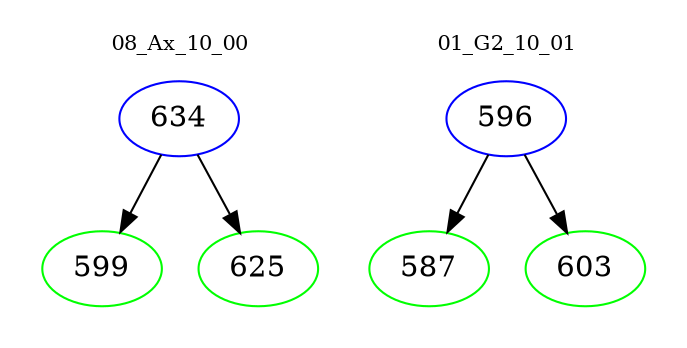 digraph{
subgraph cluster_0 {
color = white
label = "08_Ax_10_00";
fontsize=10;
T0_634 [label="634", color="blue"]
T0_634 -> T0_599 [color="black"]
T0_599 [label="599", color="green"]
T0_634 -> T0_625 [color="black"]
T0_625 [label="625", color="green"]
}
subgraph cluster_1 {
color = white
label = "01_G2_10_01";
fontsize=10;
T1_596 [label="596", color="blue"]
T1_596 -> T1_587 [color="black"]
T1_587 [label="587", color="green"]
T1_596 -> T1_603 [color="black"]
T1_603 [label="603", color="green"]
}
}
